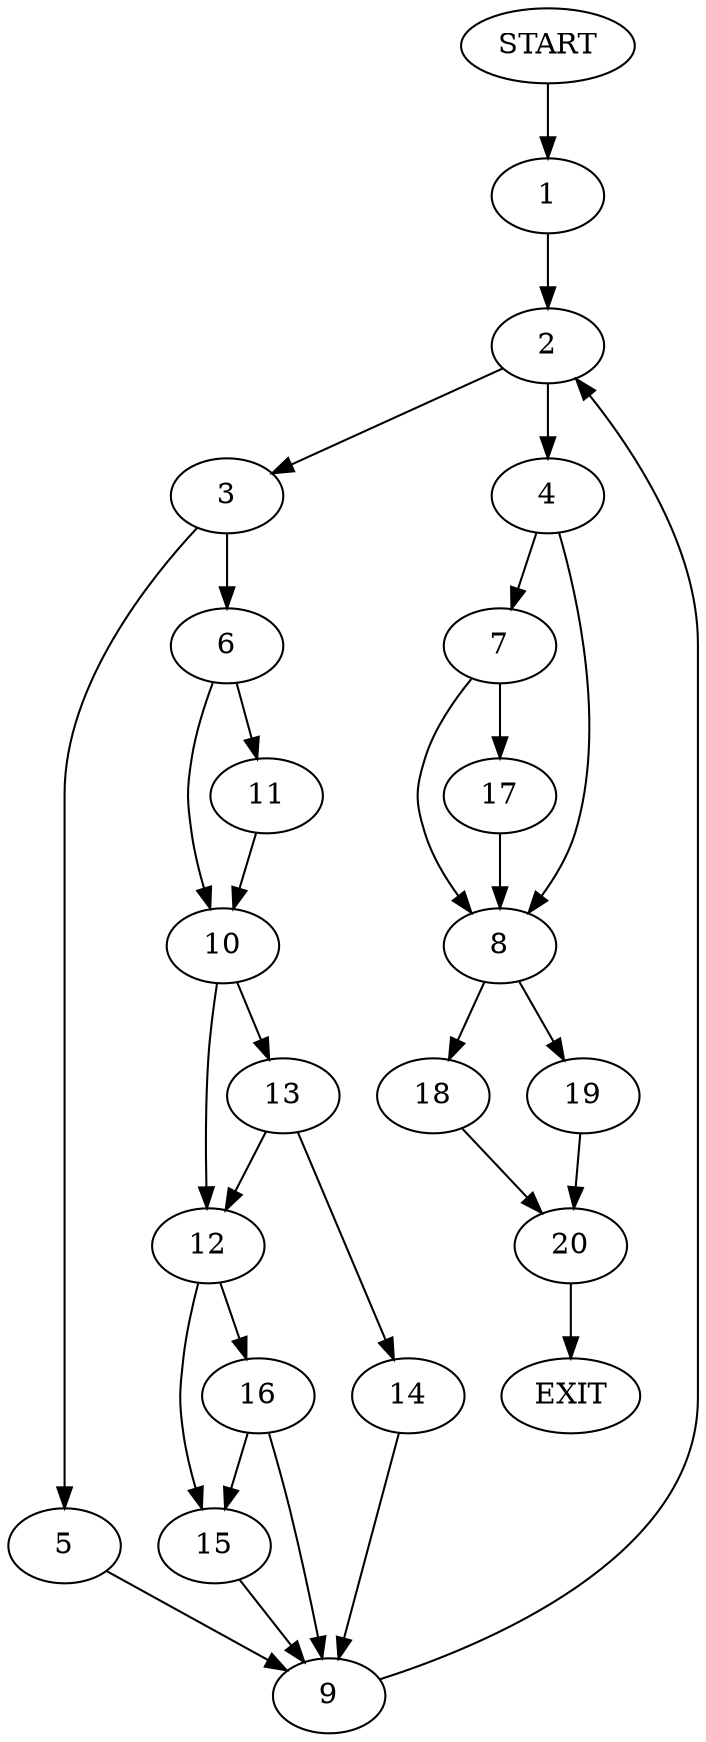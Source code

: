 digraph {
0 [label="START"]
21 [label="EXIT"]
0 -> 1
1 -> 2
2 -> 3
2 -> 4
3 -> 5
3 -> 6
4 -> 7
4 -> 8
5 -> 9
6 -> 10
6 -> 11
10 -> 12
10 -> 13
11 -> 10
13 -> 14
13 -> 12
12 -> 15
12 -> 16
14 -> 9
9 -> 2
16 -> 15
16 -> 9
15 -> 9
7 -> 17
7 -> 8
8 -> 18
8 -> 19
17 -> 8
18 -> 20
19 -> 20
20 -> 21
}
